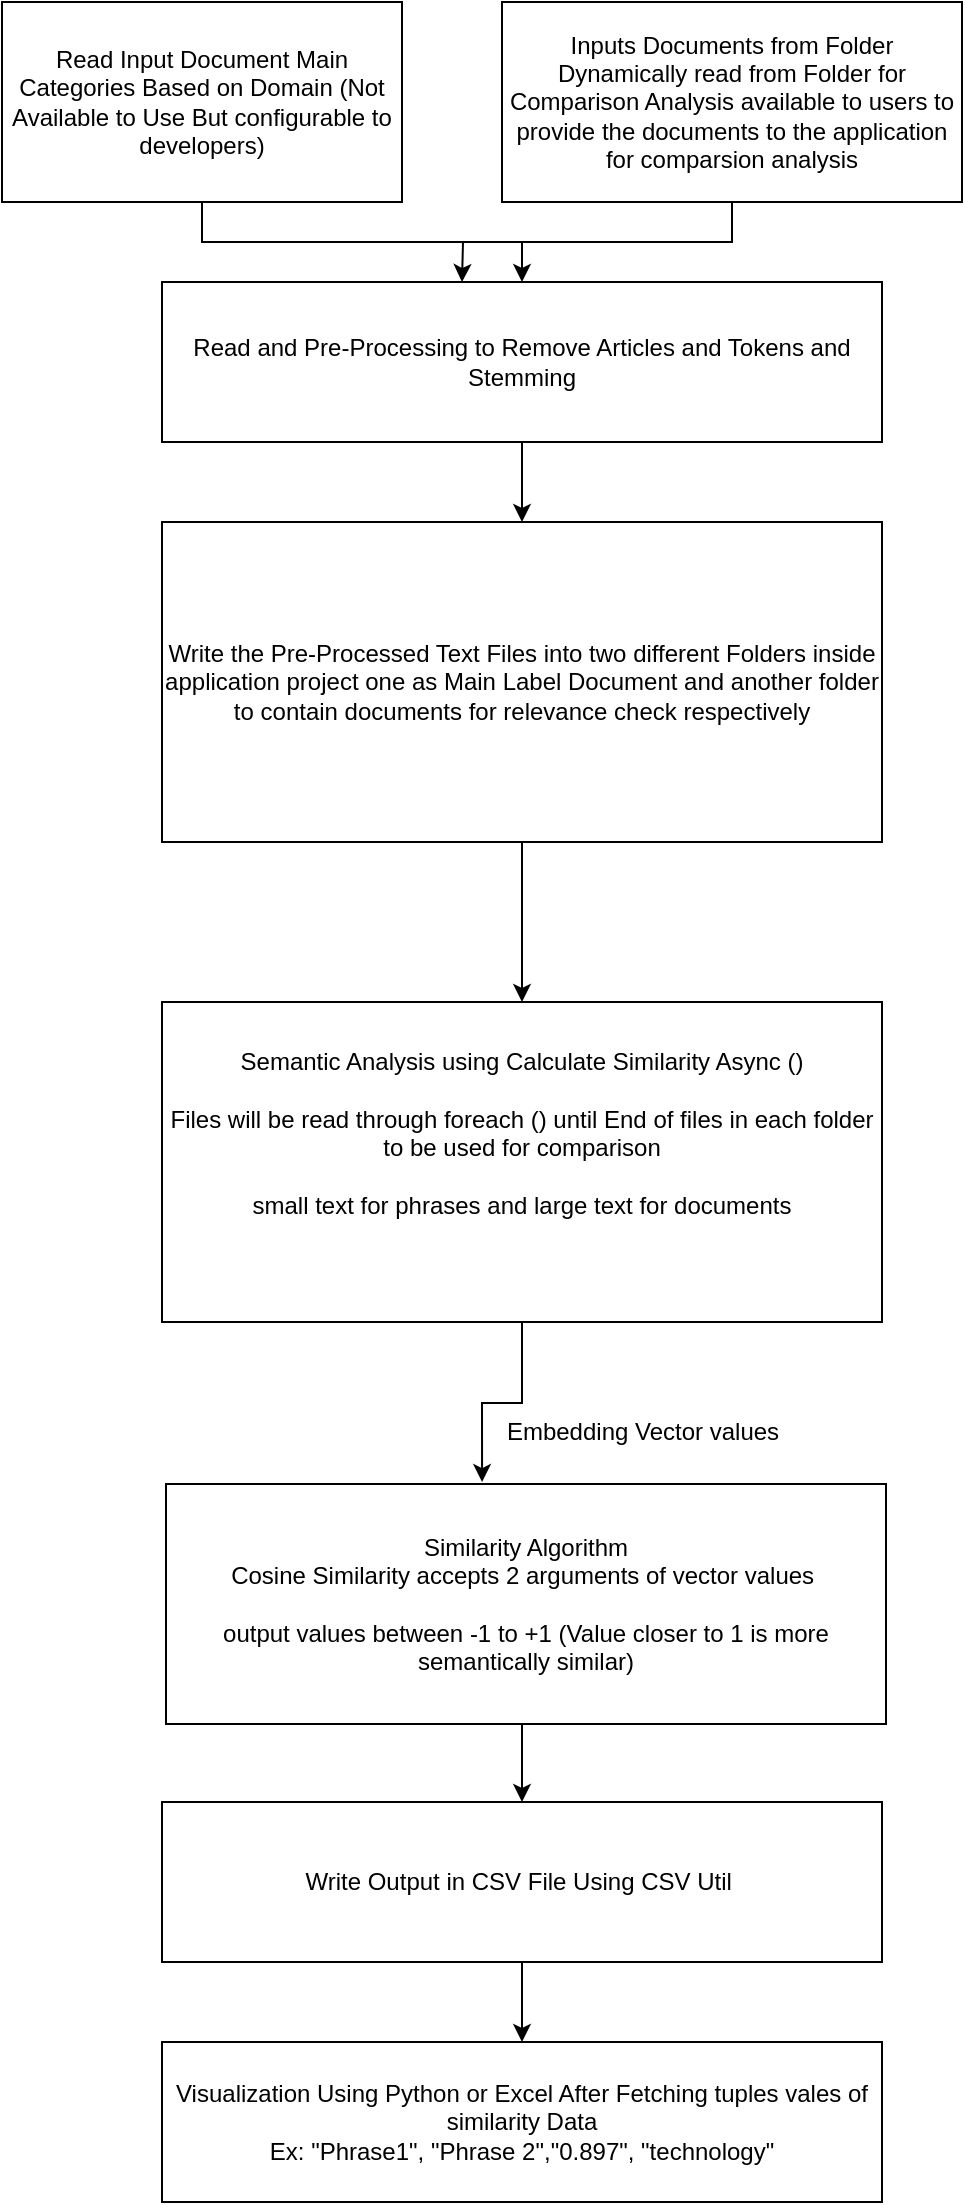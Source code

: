 <mxfile version="26.0.11">
  <diagram id="C5RBs43oDa-KdzZeNtuy" name="Page-1">
    <mxGraphModel dx="2605" dy="1433" grid="1" gridSize="10" guides="1" tooltips="1" connect="1" arrows="1" fold="1" page="1" pageScale="1" pageWidth="827" pageHeight="1169" math="0" shadow="0">
      <root>
        <mxCell id="WIyWlLk6GJQsqaUBKTNV-0" />
        <mxCell id="WIyWlLk6GJQsqaUBKTNV-1" parent="WIyWlLk6GJQsqaUBKTNV-0" />
        <mxCell id="hXfg1dFf9wVbkc50uwAT-4" style="edgeStyle=orthogonalEdgeStyle;rounded=0;orthogonalLoop=1;jettySize=auto;html=1;entryX=0.5;entryY=0;entryDx=0;entryDy=0;" edge="1" parent="WIyWlLk6GJQsqaUBKTNV-1" source="hXfg1dFf9wVbkc50uwAT-0" target="hXfg1dFf9wVbkc50uwAT-2">
          <mxGeometry relative="1" as="geometry" />
        </mxCell>
        <mxCell id="hXfg1dFf9wVbkc50uwAT-0" value="Read Input Document Main Categories Based on Domain (Not Available to Use But configurable to developers)" style="rounded=0;whiteSpace=wrap;html=1;" vertex="1" parent="WIyWlLk6GJQsqaUBKTNV-1">
          <mxGeometry x="80" y="60" width="200" height="100" as="geometry" />
        </mxCell>
        <mxCell id="hXfg1dFf9wVbkc50uwAT-5" style="edgeStyle=orthogonalEdgeStyle;rounded=0;orthogonalLoop=1;jettySize=auto;html=1;exitX=0.5;exitY=1;exitDx=0;exitDy=0;" edge="1" parent="WIyWlLk6GJQsqaUBKTNV-1" source="hXfg1dFf9wVbkc50uwAT-1">
          <mxGeometry relative="1" as="geometry">
            <mxPoint x="310" y="200" as="targetPoint" />
          </mxGeometry>
        </mxCell>
        <mxCell id="hXfg1dFf9wVbkc50uwAT-1" value="Inputs Documents from Folder Dynamically read from Folder for Comparison Analysis available to users to provide the documents to the application for comparsion analysis" style="rounded=0;whiteSpace=wrap;html=1;" vertex="1" parent="WIyWlLk6GJQsqaUBKTNV-1">
          <mxGeometry x="330" y="60" width="230" height="100" as="geometry" />
        </mxCell>
        <mxCell id="hXfg1dFf9wVbkc50uwAT-8" style="edgeStyle=orthogonalEdgeStyle;rounded=0;orthogonalLoop=1;jettySize=auto;html=1;exitX=0.5;exitY=1;exitDx=0;exitDy=0;entryX=0.5;entryY=0;entryDx=0;entryDy=0;" edge="1" parent="WIyWlLk6GJQsqaUBKTNV-1" source="hXfg1dFf9wVbkc50uwAT-2" target="hXfg1dFf9wVbkc50uwAT-6">
          <mxGeometry relative="1" as="geometry" />
        </mxCell>
        <mxCell id="hXfg1dFf9wVbkc50uwAT-2" value="Read and Pre-Processing to Remove Articles and Tokens and Stemming" style="rounded=0;whiteSpace=wrap;html=1;" vertex="1" parent="WIyWlLk6GJQsqaUBKTNV-1">
          <mxGeometry x="160" y="200" width="360" height="80" as="geometry" />
        </mxCell>
        <mxCell id="hXfg1dFf9wVbkc50uwAT-25" style="edgeStyle=orthogonalEdgeStyle;rounded=0;orthogonalLoop=1;jettySize=auto;html=1;exitX=0.5;exitY=1;exitDx=0;exitDy=0;entryX=0.5;entryY=0;entryDx=0;entryDy=0;" edge="1" parent="WIyWlLk6GJQsqaUBKTNV-1" source="hXfg1dFf9wVbkc50uwAT-6" target="hXfg1dFf9wVbkc50uwAT-12">
          <mxGeometry relative="1" as="geometry" />
        </mxCell>
        <mxCell id="hXfg1dFf9wVbkc50uwAT-6" value="Write the Pre-Processed Text Files into two different Folders inside application project one as Main Label Document and another folder to contain documents for relevance check respectively" style="rounded=0;whiteSpace=wrap;html=1;" vertex="1" parent="WIyWlLk6GJQsqaUBKTNV-1">
          <mxGeometry x="160" y="320" width="360" height="160" as="geometry" />
        </mxCell>
        <mxCell id="hXfg1dFf9wVbkc50uwAT-12" value="Semantic Analysis using Calculate Similarity Async ()&lt;div&gt;&lt;br&gt;&lt;/div&gt;&lt;div&gt;Files will be read through foreach () until End of files in each folder to be used for comparison&lt;/div&gt;&lt;div&gt;&lt;br&gt;&lt;/div&gt;&lt;div&gt;small text for phrases and large text for documents&lt;br&gt;&lt;div&gt;&lt;br&gt;&lt;/div&gt;&lt;div&gt;&lt;br&gt;&lt;/div&gt;&lt;/div&gt;" style="rounded=0;whiteSpace=wrap;html=1;" vertex="1" parent="WIyWlLk6GJQsqaUBKTNV-1">
          <mxGeometry x="160" y="560" width="360" height="160" as="geometry" />
        </mxCell>
        <mxCell id="hXfg1dFf9wVbkc50uwAT-22" style="edgeStyle=orthogonalEdgeStyle;rounded=0;orthogonalLoop=1;jettySize=auto;html=1;exitX=0.5;exitY=1;exitDx=0;exitDy=0;entryX=0.5;entryY=0;entryDx=0;entryDy=0;" edge="1" parent="WIyWlLk6GJQsqaUBKTNV-1" source="hXfg1dFf9wVbkc50uwAT-14" target="hXfg1dFf9wVbkc50uwAT-18">
          <mxGeometry relative="1" as="geometry" />
        </mxCell>
        <mxCell id="hXfg1dFf9wVbkc50uwAT-14" value="Similarity Algorithm&lt;div&gt;Cosine Similarity accepts 2 arguments of vector values&amp;nbsp;&lt;/div&gt;&lt;div&gt;&lt;br&gt;&lt;/div&gt;&lt;div&gt;output values between -1 to +1 (Value closer to 1 is more semantically similar)&lt;/div&gt;" style="rounded=0;whiteSpace=wrap;html=1;" vertex="1" parent="WIyWlLk6GJQsqaUBKTNV-1">
          <mxGeometry x="162" y="801" width="360" height="120" as="geometry" />
        </mxCell>
        <mxCell id="hXfg1dFf9wVbkc50uwAT-17" value="Embedding Vector values" style="text;html=1;align=center;verticalAlign=middle;resizable=0;points=[];autosize=1;strokeColor=none;fillColor=none;" vertex="1" parent="WIyWlLk6GJQsqaUBKTNV-1">
          <mxGeometry x="320" y="760" width="160" height="30" as="geometry" />
        </mxCell>
        <mxCell id="hXfg1dFf9wVbkc50uwAT-28" value="" style="edgeStyle=orthogonalEdgeStyle;rounded=0;orthogonalLoop=1;jettySize=auto;html=1;" edge="1" parent="WIyWlLk6GJQsqaUBKTNV-1" source="hXfg1dFf9wVbkc50uwAT-18" target="hXfg1dFf9wVbkc50uwAT-23">
          <mxGeometry relative="1" as="geometry" />
        </mxCell>
        <mxCell id="hXfg1dFf9wVbkc50uwAT-18" value="Write Output in CSV File Using CSV Util&amp;nbsp;" style="rounded=0;whiteSpace=wrap;html=1;" vertex="1" parent="WIyWlLk6GJQsqaUBKTNV-1">
          <mxGeometry x="160" y="960" width="360" height="80" as="geometry" />
        </mxCell>
        <mxCell id="hXfg1dFf9wVbkc50uwAT-23" value="Visualization Using Python or Excel After Fetching tuples vales of similarity Data&lt;div&gt;Ex: &quot;Phrase1&quot;, &quot;Phrase 2&quot;,&quot;0.897&quot;, &quot;technology&quot;&lt;/div&gt;" style="rounded=0;whiteSpace=wrap;html=1;" vertex="1" parent="WIyWlLk6GJQsqaUBKTNV-1">
          <mxGeometry x="160" y="1080" width="360" height="80" as="geometry" />
        </mxCell>
        <mxCell id="hXfg1dFf9wVbkc50uwAT-30" style="edgeStyle=orthogonalEdgeStyle;rounded=0;orthogonalLoop=1;jettySize=auto;html=1;entryX=0.439;entryY=-0.008;entryDx=0;entryDy=0;entryPerimeter=0;" edge="1" parent="WIyWlLk6GJQsqaUBKTNV-1" source="hXfg1dFf9wVbkc50uwAT-12" target="hXfg1dFf9wVbkc50uwAT-14">
          <mxGeometry relative="1" as="geometry" />
        </mxCell>
      </root>
    </mxGraphModel>
  </diagram>
</mxfile>
